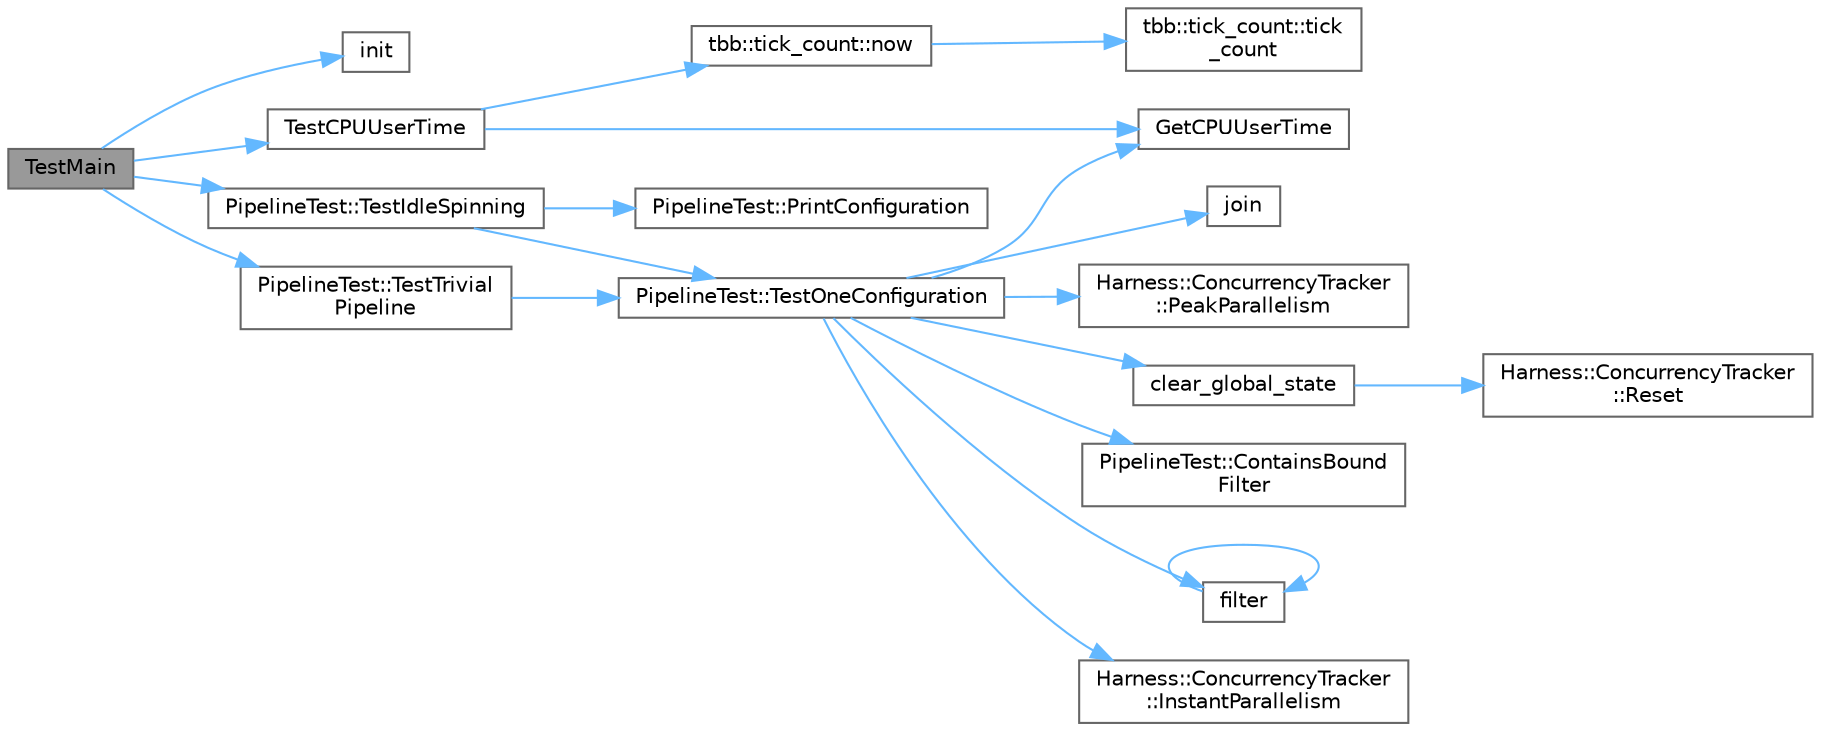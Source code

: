 digraph "TestMain"
{
 // LATEX_PDF_SIZE
  bgcolor="transparent";
  edge [fontname=Helvetica,fontsize=10,labelfontname=Helvetica,labelfontsize=10];
  node [fontname=Helvetica,fontsize=10,shape=box,height=0.2,width=0.4];
  rankdir="LR";
  Node1 [id="Node000001",label="TestMain",height=0.2,width=0.4,color="gray40", fillcolor="grey60", style="filled", fontcolor="black",tooltip="Entry point to a TBB unit test application"];
  Node1 -> Node2 [id="edge1_Node000001_Node000002",color="steelblue1",style="solid",tooltip=" "];
  Node2 [id="Node000002",label="init",height=0.2,width=0.4,color="grey40", fillcolor="white", style="filled",URL="$boing_8c.html#a2858154e2009b0e6e616f313177762bc",tooltip=" "];
  Node1 -> Node3 [id="edge2_Node000001_Node000003",color="steelblue1",style="solid",tooltip=" "];
  Node3 [id="Node000003",label="TestCPUUserTime",height=0.2,width=0.4,color="grey40", fillcolor="white", style="filled",URL="$harness__cpu_8h.html#ae82322301117f8cceac03b6e5c3c24d5",tooltip=" "];
  Node3 -> Node4 [id="edge3_Node000003_Node000004",color="steelblue1",style="solid",tooltip=" "];
  Node4 [id="Node000004",label="GetCPUUserTime",height=0.2,width=0.4,color="grey40", fillcolor="white", style="filled",URL="$harness__cpu_8h.html#aede41842b0757f853270009f4c4e3bea",tooltip="Return time (in seconds) spent by the current process in user mode."];
  Node3 -> Node5 [id="edge4_Node000003_Node000005",color="steelblue1",style="solid",tooltip=" "];
  Node5 [id="Node000005",label="tbb::tick_count::now",height=0.2,width=0.4,color="grey40", fillcolor="white", style="filled",URL="$classtbb_1_1tick__count.html#a74dcecde7431ff4591d7c46fc1d50d7e",tooltip="Return current time."];
  Node5 -> Node6 [id="edge5_Node000005_Node000006",color="steelblue1",style="solid",tooltip=" "];
  Node6 [id="Node000006",label="tbb::tick_count::tick\l_count",height=0.2,width=0.4,color="grey40", fillcolor="white", style="filled",URL="$classtbb_1_1tick__count.html#a9f1daa0b7a4feb800f802b4be1f1e497",tooltip="Construct an absolute timestamp initialized to zero."];
  Node1 -> Node7 [id="edge6_Node000001_Node000007",color="steelblue1",style="solid",tooltip=" "];
  Node7 [id="Node000007",label="PipelineTest::TestIdleSpinning",height=0.2,width=0.4,color="grey40", fillcolor="white", style="filled",URL="$class_pipeline_test.html#ace7578027a29b405168e359bc3654a39",tooltip=" "];
  Node7 -> Node8 [id="edge7_Node000007_Node000008",color="steelblue1",style="solid",tooltip=" "];
  Node8 [id="Node000008",label="PipelineTest::PrintConfiguration",height=0.2,width=0.4,color="grey40", fillcolor="white", style="filled",URL="$class_pipeline_test.html#a77818acb4952b8ef9d718c44f8c77838",tooltip=" "];
  Node7 -> Node9 [id="edge8_Node000007_Node000009",color="steelblue1",style="solid",tooltip=" "];
  Node9 [id="Node000009",label="PipelineTest::TestOneConfiguration",height=0.2,width=0.4,color="grey40", fillcolor="white", style="filled",URL="$class_pipeline_test.html#ac7debdfdb7a31a646c8803025e46760a",tooltip=" "];
  Node9 -> Node10 [id="edge9_Node000009_Node000010",color="steelblue1",style="solid",tooltip=" "];
  Node10 [id="Node000010",label="clear_global_state",height=0.2,width=0.4,color="grey40", fillcolor="white", style="filled",URL="$test__pipeline__with__tbf_8cpp.html#a02309bb2f44301032d359a5476fd88df",tooltip=" "];
  Node10 -> Node11 [id="edge10_Node000010_Node000011",color="steelblue1",style="solid",tooltip=" "];
  Node11 [id="Node000011",label="Harness::ConcurrencyTracker\l::Reset",height=0.2,width=0.4,color="grey40", fillcolor="white", style="filled",URL="$class_harness_1_1_concurrency_tracker.html#a246884e98e5a47fe34ec60da871fb43b",tooltip=" "];
  Node9 -> Node12 [id="edge11_Node000009_Node000012",color="steelblue1",style="solid",tooltip=" "];
  Node12 [id="Node000012",label="PipelineTest::ContainsBound\lFilter",height=0.2,width=0.4,color="grey40", fillcolor="white", style="filled",URL="$class_pipeline_test.html#a4c8db5f085d4fcdf4ce59bc620c12694",tooltip=" "];
  Node9 -> Node13 [id="edge12_Node000009_Node000013",color="steelblue1",style="solid",tooltip=" "];
  Node13 [id="Node000013",label="filter",height=0.2,width=0.4,color="grey40", fillcolor="white", style="filled",URL="$spine-cocos2dx_8cpp.html#ae976ff2ddeccb72b53e8f53775044589",tooltip=" "];
  Node13 -> Node13 [id="edge13_Node000013_Node000013",color="steelblue1",style="solid",tooltip=" "];
  Node9 -> Node4 [id="edge14_Node000009_Node000004",color="steelblue1",style="solid",tooltip=" "];
  Node9 -> Node14 [id="edge15_Node000009_Node000014",color="steelblue1",style="solid",tooltip=" "];
  Node14 [id="Node000014",label="Harness::ConcurrencyTracker\l::InstantParallelism",height=0.2,width=0.4,color="grey40", fillcolor="white", style="filled",URL="$class_harness_1_1_concurrency_tracker.html#ad84970a85fe942c5cda5380fd09dee34",tooltip=" "];
  Node9 -> Node15 [id="edge16_Node000009_Node000015",color="steelblue1",style="solid",tooltip=" "];
  Node15 [id="Node000015",label="join",height=0.2,width=0.4,color="grey40", fillcolor="white", style="filled",URL="$bundled_2ranges_8h.html#a703e3555a519a55eae7986580660994c",tooltip=" "];
  Node9 -> Node16 [id="edge17_Node000009_Node000016",color="steelblue1",style="solid",tooltip=" "];
  Node16 [id="Node000016",label="Harness::ConcurrencyTracker\l::PeakParallelism",height=0.2,width=0.4,color="grey40", fillcolor="white", style="filled",URL="$class_harness_1_1_concurrency_tracker.html#ab30286b932e0856c8329a059b3875b38",tooltip=" "];
  Node1 -> Node17 [id="edge18_Node000001_Node000017",color="steelblue1",style="solid",tooltip=" "];
  Node17 [id="Node000017",label="PipelineTest::TestTrivial\lPipeline",height=0.2,width=0.4,color="grey40", fillcolor="white", style="filled",URL="$class_pipeline_test.html#ac74a82ea7355a50b77011cb0db05ec45",tooltip=" "];
  Node17 -> Node9 [id="edge19_Node000017_Node000009",color="steelblue1",style="solid",tooltip=" "];
}
